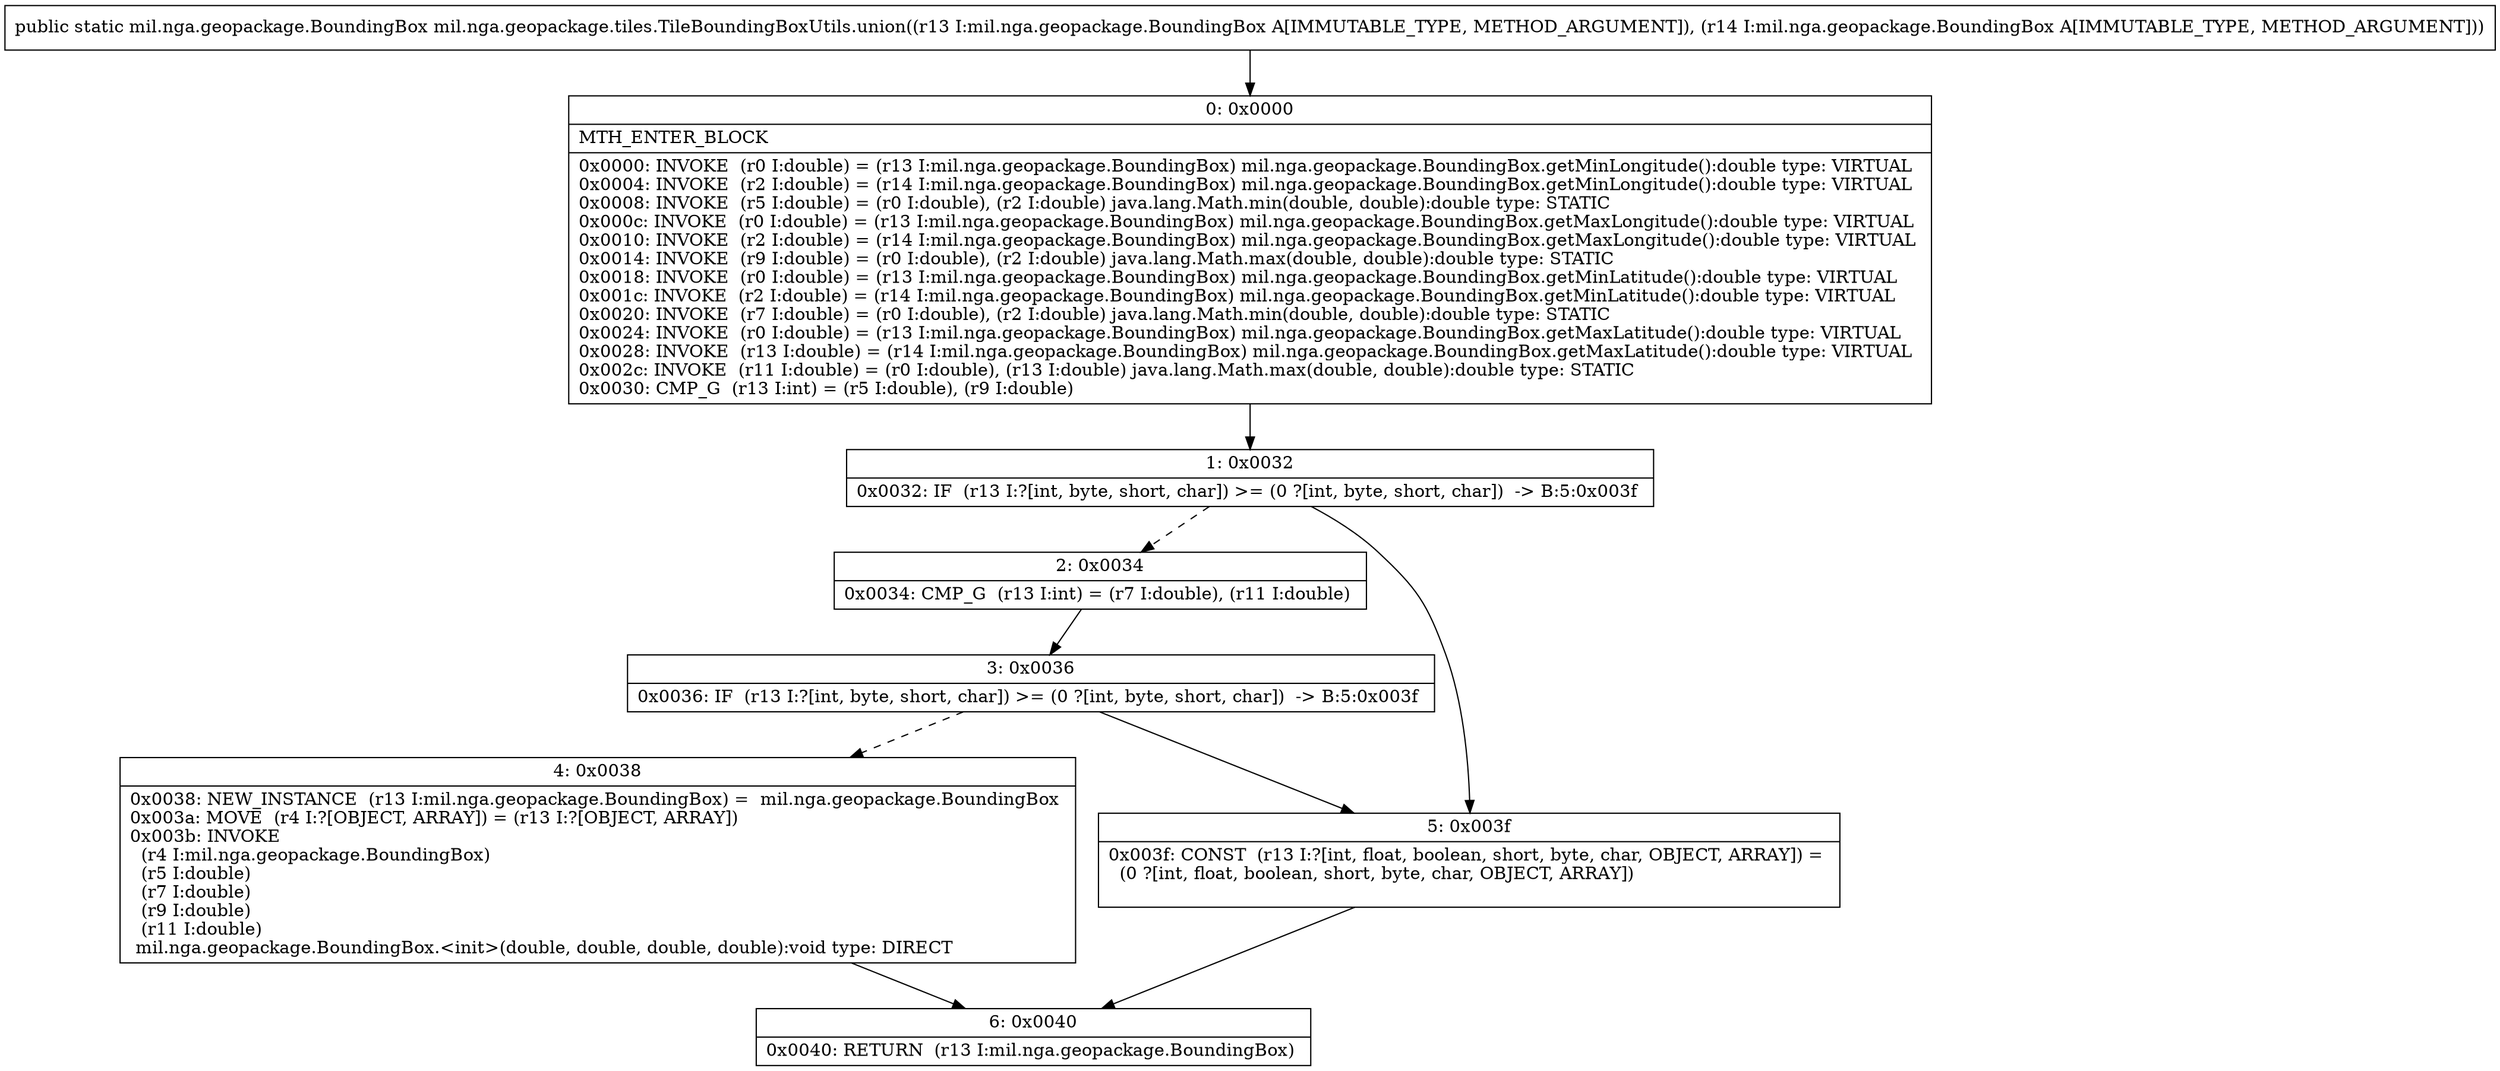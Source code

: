 digraph "CFG formil.nga.geopackage.tiles.TileBoundingBoxUtils.union(Lmil\/nga\/geopackage\/BoundingBox;Lmil\/nga\/geopackage\/BoundingBox;)Lmil\/nga\/geopackage\/BoundingBox;" {
Node_0 [shape=record,label="{0\:\ 0x0000|MTH_ENTER_BLOCK\l|0x0000: INVOKE  (r0 I:double) = (r13 I:mil.nga.geopackage.BoundingBox) mil.nga.geopackage.BoundingBox.getMinLongitude():double type: VIRTUAL \l0x0004: INVOKE  (r2 I:double) = (r14 I:mil.nga.geopackage.BoundingBox) mil.nga.geopackage.BoundingBox.getMinLongitude():double type: VIRTUAL \l0x0008: INVOKE  (r5 I:double) = (r0 I:double), (r2 I:double) java.lang.Math.min(double, double):double type: STATIC \l0x000c: INVOKE  (r0 I:double) = (r13 I:mil.nga.geopackage.BoundingBox) mil.nga.geopackage.BoundingBox.getMaxLongitude():double type: VIRTUAL \l0x0010: INVOKE  (r2 I:double) = (r14 I:mil.nga.geopackage.BoundingBox) mil.nga.geopackage.BoundingBox.getMaxLongitude():double type: VIRTUAL \l0x0014: INVOKE  (r9 I:double) = (r0 I:double), (r2 I:double) java.lang.Math.max(double, double):double type: STATIC \l0x0018: INVOKE  (r0 I:double) = (r13 I:mil.nga.geopackage.BoundingBox) mil.nga.geopackage.BoundingBox.getMinLatitude():double type: VIRTUAL \l0x001c: INVOKE  (r2 I:double) = (r14 I:mil.nga.geopackage.BoundingBox) mil.nga.geopackage.BoundingBox.getMinLatitude():double type: VIRTUAL \l0x0020: INVOKE  (r7 I:double) = (r0 I:double), (r2 I:double) java.lang.Math.min(double, double):double type: STATIC \l0x0024: INVOKE  (r0 I:double) = (r13 I:mil.nga.geopackage.BoundingBox) mil.nga.geopackage.BoundingBox.getMaxLatitude():double type: VIRTUAL \l0x0028: INVOKE  (r13 I:double) = (r14 I:mil.nga.geopackage.BoundingBox) mil.nga.geopackage.BoundingBox.getMaxLatitude():double type: VIRTUAL \l0x002c: INVOKE  (r11 I:double) = (r0 I:double), (r13 I:double) java.lang.Math.max(double, double):double type: STATIC \l0x0030: CMP_G  (r13 I:int) = (r5 I:double), (r9 I:double) \l}"];
Node_1 [shape=record,label="{1\:\ 0x0032|0x0032: IF  (r13 I:?[int, byte, short, char]) \>= (0 ?[int, byte, short, char])  \-\> B:5:0x003f \l}"];
Node_2 [shape=record,label="{2\:\ 0x0034|0x0034: CMP_G  (r13 I:int) = (r7 I:double), (r11 I:double) \l}"];
Node_3 [shape=record,label="{3\:\ 0x0036|0x0036: IF  (r13 I:?[int, byte, short, char]) \>= (0 ?[int, byte, short, char])  \-\> B:5:0x003f \l}"];
Node_4 [shape=record,label="{4\:\ 0x0038|0x0038: NEW_INSTANCE  (r13 I:mil.nga.geopackage.BoundingBox) =  mil.nga.geopackage.BoundingBox \l0x003a: MOVE  (r4 I:?[OBJECT, ARRAY]) = (r13 I:?[OBJECT, ARRAY]) \l0x003b: INVOKE  \l  (r4 I:mil.nga.geopackage.BoundingBox)\l  (r5 I:double)\l  (r7 I:double)\l  (r9 I:double)\l  (r11 I:double)\l mil.nga.geopackage.BoundingBox.\<init\>(double, double, double, double):void type: DIRECT \l}"];
Node_5 [shape=record,label="{5\:\ 0x003f|0x003f: CONST  (r13 I:?[int, float, boolean, short, byte, char, OBJECT, ARRAY]) = \l  (0 ?[int, float, boolean, short, byte, char, OBJECT, ARRAY])\l \l}"];
Node_6 [shape=record,label="{6\:\ 0x0040|0x0040: RETURN  (r13 I:mil.nga.geopackage.BoundingBox) \l}"];
MethodNode[shape=record,label="{public static mil.nga.geopackage.BoundingBox mil.nga.geopackage.tiles.TileBoundingBoxUtils.union((r13 I:mil.nga.geopackage.BoundingBox A[IMMUTABLE_TYPE, METHOD_ARGUMENT]), (r14 I:mil.nga.geopackage.BoundingBox A[IMMUTABLE_TYPE, METHOD_ARGUMENT])) }"];
MethodNode -> Node_0;
Node_0 -> Node_1;
Node_1 -> Node_2[style=dashed];
Node_1 -> Node_5;
Node_2 -> Node_3;
Node_3 -> Node_4[style=dashed];
Node_3 -> Node_5;
Node_4 -> Node_6;
Node_5 -> Node_6;
}


